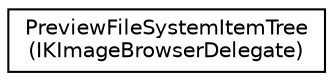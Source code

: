 digraph "Graphical Class Hierarchy"
{
  edge [fontname="Helvetica",fontsize="10",labelfontname="Helvetica",labelfontsize="10"];
  node [fontname="Helvetica",fontsize="10",shape=record];
  rankdir="LR";
  Node1 [label="PreviewFileSystemItemTree\l(IKImageBrowserDelegate)",height=0.2,width=0.4,color="black", fillcolor="white", style="filled",URL="$category_preview_file_system_item_tree_07_i_k_image_browser_delegate_08.html"];
}
